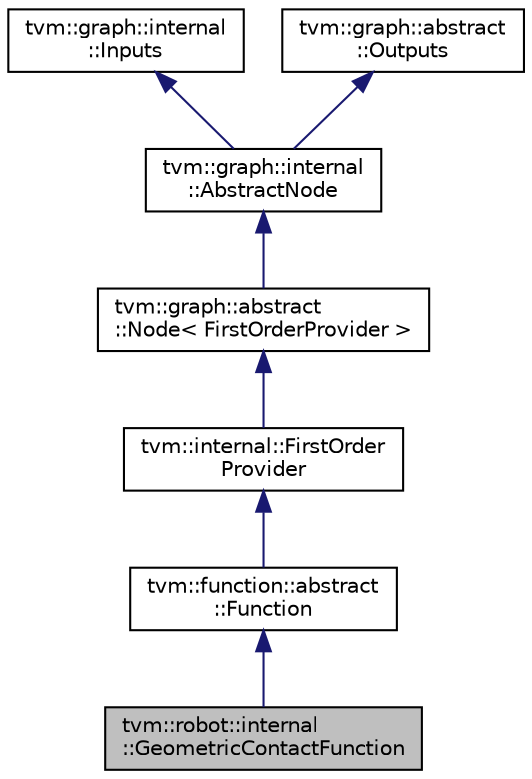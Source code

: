 digraph "tvm::robot::internal::GeometricContactFunction"
{
  edge [fontname="Helvetica",fontsize="10",labelfontname="Helvetica",labelfontsize="10"];
  node [fontname="Helvetica",fontsize="10",shape=record];
  Node0 [label="tvm::robot::internal\l::GeometricContactFunction",height=0.2,width=0.4,color="black", fillcolor="grey75", style="filled", fontcolor="black"];
  Node1 -> Node0 [dir="back",color="midnightblue",fontsize="10",style="solid",fontname="Helvetica"];
  Node1 [label="tvm::function::abstract\l::Function",height=0.2,width=0.4,color="black", fillcolor="white", style="filled",URL="$classtvm_1_1function_1_1abstract_1_1Function.html"];
  Node2 -> Node1 [dir="back",color="midnightblue",fontsize="10",style="solid",fontname="Helvetica"];
  Node2 [label="tvm::internal::FirstOrder\lProvider",height=0.2,width=0.4,color="black", fillcolor="white", style="filled",URL="$classtvm_1_1internal_1_1FirstOrderProvider.html"];
  Node3 -> Node2 [dir="back",color="midnightblue",fontsize="10",style="solid",fontname="Helvetica"];
  Node3 [label="tvm::graph::abstract\l::Node\< FirstOrderProvider \>",height=0.2,width=0.4,color="black", fillcolor="white", style="filled",URL="$classtvm_1_1graph_1_1abstract_1_1Node.html"];
  Node4 -> Node3 [dir="back",color="midnightblue",fontsize="10",style="solid",fontname="Helvetica"];
  Node4 [label="tvm::graph::internal\l::AbstractNode",height=0.2,width=0.4,color="black", fillcolor="white", style="filled",URL="$classtvm_1_1graph_1_1internal_1_1AbstractNode.html"];
  Node5 -> Node4 [dir="back",color="midnightblue",fontsize="10",style="solid",fontname="Helvetica"];
  Node5 [label="tvm::graph::internal\l::Inputs",height=0.2,width=0.4,color="black", fillcolor="white", style="filled",URL="$classtvm_1_1graph_1_1internal_1_1Inputs.html"];
  Node6 -> Node4 [dir="back",color="midnightblue",fontsize="10",style="solid",fontname="Helvetica"];
  Node6 [label="tvm::graph::abstract\l::Outputs",height=0.2,width=0.4,color="black", fillcolor="white", style="filled",URL="$classtvm_1_1graph_1_1abstract_1_1Outputs.html"];
}
